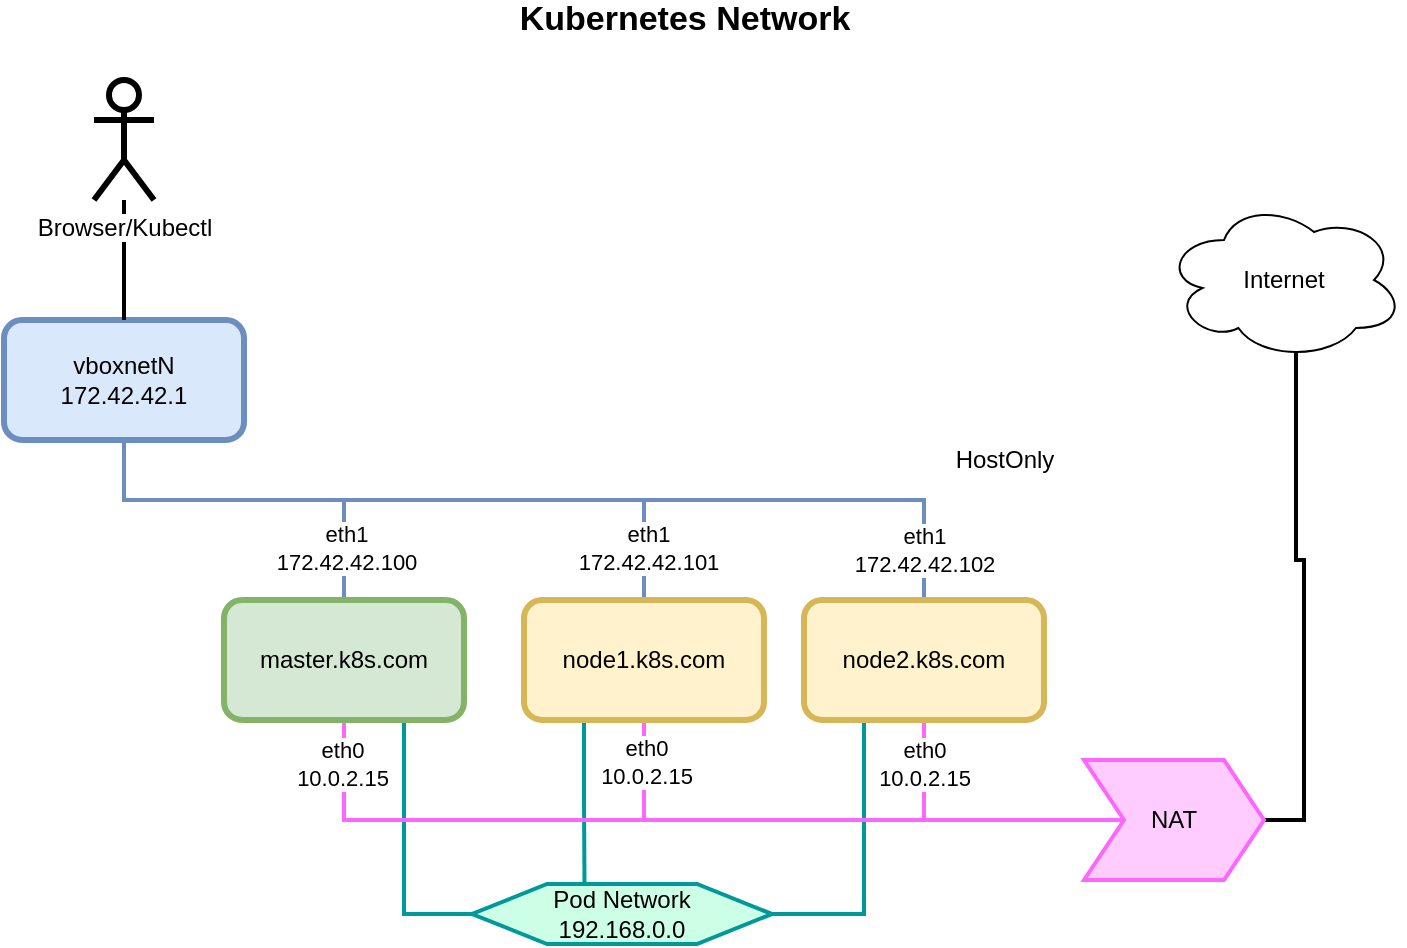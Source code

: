 <mxfile version="13.2.4" type="device"><diagram id="pQgnAQBkR9L3EXSnLv8S" name="Page-1"><mxGraphModel dx="946" dy="577" grid="1" gridSize="10" guides="1" tooltips="1" connect="1" arrows="1" fold="1" page="1" pageScale="1" pageWidth="827" pageHeight="1169" math="0" shadow="0"><root><mxCell id="0"/><mxCell id="1" parent="0"/><mxCell id="RKrOFP0_UI8sJMoLpQlN-37" style="edgeStyle=orthogonalEdgeStyle;rounded=0;orthogonalLoop=1;jettySize=auto;html=1;exitX=0.75;exitY=1;exitDx=0;exitDy=0;entryX=0;entryY=0.5;entryDx=0;entryDy=0;endArrow=none;endFill=0;strokeColor=#009999;strokeWidth=2;" edge="1" parent="1" source="4yjN3DRN_GMJkMONEsgK-41" target="RKrOFP0_UI8sJMoLpQlN-36"><mxGeometry relative="1" as="geometry"/></mxCell><mxCell id="4yjN3DRN_GMJkMONEsgK-17" value="&lt;font style=&quot;font-size: 17px&quot;&gt;&lt;b&gt;Kubernetes Network&lt;/b&gt;&lt;/font&gt;" style="text;html=1;resizable=0;autosize=1;align=center;verticalAlign=middle;points=[];fillColor=none;strokeColor=none;rounded=0;strokeWidth=2;" parent="1" vertex="1"><mxGeometry x="280" y="160" width="180" height="20" as="geometry"/></mxCell><mxCell id="4yjN3DRN_GMJkMONEsgK-34" value="vboxnetN&lt;br&gt;172.42.42.1" style="rounded=1;whiteSpace=wrap;html=1;fillColor=#dae8fc;strokeColor=#6c8ebf;strokeWidth=3;" parent="1" vertex="1"><mxGeometry x="30" y="320" width="120" height="60" as="geometry"/></mxCell><mxCell id="RKrOFP0_UI8sJMoLpQlN-7" style="edgeStyle=orthogonalEdgeStyle;rounded=0;orthogonalLoop=1;jettySize=auto;html=1;exitX=0.5;exitY=1;exitDx=0;exitDy=0;endArrow=none;endFill=0;strokeWidth=2;strokeColor=#FF66FF;" edge="1" parent="1" source="4yjN3DRN_GMJkMONEsgK-35"><mxGeometry relative="1" as="geometry"><mxPoint x="350" y="570" as="targetPoint"/></mxGeometry></mxCell><mxCell id="RKrOFP0_UI8sJMoLpQlN-10" value="eth0&lt;br&gt;10.0.2.15" style="edgeLabel;html=1;align=center;verticalAlign=middle;resizable=0;points=[];" vertex="1" connectable="0" parent="RKrOFP0_UI8sJMoLpQlN-7"><mxGeometry x="-0.533" y="1" relative="1" as="geometry"><mxPoint y="9" as="offset"/></mxGeometry></mxCell><mxCell id="RKrOFP0_UI8sJMoLpQlN-24" style="edgeStyle=orthogonalEdgeStyle;rounded=0;orthogonalLoop=1;jettySize=auto;html=1;exitX=0.5;exitY=0;exitDx=0;exitDy=0;strokeColor=#6C8EBF;endArrow=none;endFill=0;strokeWidth=2;" edge="1" parent="1" source="4yjN3DRN_GMJkMONEsgK-35"><mxGeometry relative="1" as="geometry"><mxPoint x="350" y="410" as="targetPoint"/></mxGeometry></mxCell><mxCell id="RKrOFP0_UI8sJMoLpQlN-27" value="eth1&lt;br&gt;172.42.42.101" style="edgeLabel;html=1;align=center;verticalAlign=middle;resizable=0;points=[];" vertex="1" connectable="0" parent="RKrOFP0_UI8sJMoLpQlN-24"><mxGeometry x="0.2" y="-1" relative="1" as="geometry"><mxPoint y="4" as="offset"/></mxGeometry></mxCell><mxCell id="RKrOFP0_UI8sJMoLpQlN-41" style="edgeStyle=orthogonalEdgeStyle;rounded=0;orthogonalLoop=1;jettySize=auto;html=1;exitX=0.25;exitY=1;exitDx=0;exitDy=0;entryX=0.375;entryY=0;entryDx=0;entryDy=0;endArrow=none;endFill=0;strokeColor=#009999;strokeWidth=2;" edge="1" parent="1" source="4yjN3DRN_GMJkMONEsgK-35" target="RKrOFP0_UI8sJMoLpQlN-36"><mxGeometry relative="1" as="geometry"/></mxCell><mxCell id="4yjN3DRN_GMJkMONEsgK-35" value="node1.k8s.com" style="rounded=1;whiteSpace=wrap;html=1;fillColor=#fff2cc;strokeColor=#d6b656;strokeWidth=3;" parent="1" vertex="1"><mxGeometry x="290" y="460" width="120" height="60" as="geometry"/></mxCell><mxCell id="RKrOFP0_UI8sJMoLpQlN-8" style="edgeStyle=orthogonalEdgeStyle;rounded=0;orthogonalLoop=1;jettySize=auto;html=1;exitX=0.5;exitY=1;exitDx=0;exitDy=0;endArrow=none;endFill=0;strokeWidth=2;strokeColor=#FF66FF;" edge="1" parent="1" source="4yjN3DRN_GMJkMONEsgK-36"><mxGeometry relative="1" as="geometry"><mxPoint x="490" y="570" as="targetPoint"/></mxGeometry></mxCell><mxCell id="RKrOFP0_UI8sJMoLpQlN-11" value="eth0&lt;br&gt;10.0.2.15" style="edgeLabel;html=1;align=center;verticalAlign=middle;resizable=0;points=[];" vertex="1" connectable="0" parent="RKrOFP0_UI8sJMoLpQlN-8"><mxGeometry x="-0.133" relative="1" as="geometry"><mxPoint as="offset"/></mxGeometry></mxCell><mxCell id="RKrOFP0_UI8sJMoLpQlN-21" style="edgeStyle=orthogonalEdgeStyle;rounded=0;orthogonalLoop=1;jettySize=auto;html=1;entryX=0.5;entryY=1;entryDx=0;entryDy=0;endArrow=none;endFill=0;strokeColor=#6C8EBF;strokeWidth=2;" edge="1" parent="1" source="4yjN3DRN_GMJkMONEsgK-36" target="4yjN3DRN_GMJkMONEsgK-34"><mxGeometry relative="1" as="geometry"><Array as="points"><mxPoint x="490" y="410"/><mxPoint x="90" y="410"/></Array></mxGeometry></mxCell><mxCell id="RKrOFP0_UI8sJMoLpQlN-28" value="eth1&lt;br&gt;172.42.42.102" style="edgeLabel;html=1;align=center;verticalAlign=middle;resizable=0;points=[];" vertex="1" connectable="0" parent="RKrOFP0_UI8sJMoLpQlN-21"><mxGeometry x="-0.925" relative="1" as="geometry"><mxPoint y="-7" as="offset"/></mxGeometry></mxCell><mxCell id="RKrOFP0_UI8sJMoLpQlN-39" style="edgeStyle=orthogonalEdgeStyle;rounded=0;orthogonalLoop=1;jettySize=auto;html=1;exitX=0.25;exitY=1;exitDx=0;exitDy=0;entryX=1;entryY=0.5;entryDx=0;entryDy=0;endArrow=none;endFill=0;strokeColor=#009999;strokeWidth=2;" edge="1" parent="1" source="4yjN3DRN_GMJkMONEsgK-36" target="RKrOFP0_UI8sJMoLpQlN-36"><mxGeometry relative="1" as="geometry"/></mxCell><mxCell id="4yjN3DRN_GMJkMONEsgK-36" value="node2.k8s.com" style="rounded=1;whiteSpace=wrap;html=1;fillColor=#fff2cc;strokeColor=#d6b656;strokeWidth=3;" parent="1" vertex="1"><mxGeometry x="430" y="460" width="120" height="60" as="geometry"/></mxCell><mxCell id="RKrOFP0_UI8sJMoLpQlN-13" style="edgeStyle=orthogonalEdgeStyle;rounded=0;orthogonalLoop=1;jettySize=auto;html=1;exitX=0.5;exitY=1;exitDx=0;exitDy=0;entryX=0;entryY=0.5;entryDx=0;entryDy=0;endArrow=none;endFill=0;strokeColor=#FF66FF;strokeWidth=2;" edge="1" parent="1" source="4yjN3DRN_GMJkMONEsgK-41" target="RKrOFP0_UI8sJMoLpQlN-3"><mxGeometry relative="1" as="geometry"><Array as="points"><mxPoint x="200" y="570"/></Array></mxGeometry></mxCell><mxCell id="RKrOFP0_UI8sJMoLpQlN-14" value="eth0&lt;br&gt;10.0.2.15" style="edgeLabel;html=1;align=center;verticalAlign=middle;resizable=0;points=[];" vertex="1" connectable="0" parent="RKrOFP0_UI8sJMoLpQlN-13"><mxGeometry x="-0.879" y="-1" relative="1" as="geometry"><mxPoint y="-5" as="offset"/></mxGeometry></mxCell><mxCell id="RKrOFP0_UI8sJMoLpQlN-25" style="edgeStyle=orthogonalEdgeStyle;rounded=0;orthogonalLoop=1;jettySize=auto;html=1;exitX=0.5;exitY=0;exitDx=0;exitDy=0;endArrow=none;endFill=0;strokeWidth=2;strokeColor=#6C8EBF;" edge="1" parent="1" source="4yjN3DRN_GMJkMONEsgK-41"><mxGeometry relative="1" as="geometry"><mxPoint x="200" y="410" as="targetPoint"/></mxGeometry></mxCell><mxCell id="RKrOFP0_UI8sJMoLpQlN-26" value="eth1&lt;br&gt;172.42.42.100" style="edgeLabel;html=1;align=center;verticalAlign=middle;resizable=0;points=[];" vertex="1" connectable="0" parent="RKrOFP0_UI8sJMoLpQlN-25"><mxGeometry x="-0.12" y="-1" relative="1" as="geometry"><mxPoint y="-4" as="offset"/></mxGeometry></mxCell><mxCell id="4yjN3DRN_GMJkMONEsgK-41" value="master.k8s.com" style="rounded=1;whiteSpace=wrap;html=1;fillColor=#d5e8d4;strokeColor=#82b366;strokeWidth=3;" parent="1" vertex="1"><mxGeometry x="140" y="460" width="120" height="60" as="geometry"/></mxCell><mxCell id="RKrOFP0_UI8sJMoLpQlN-30" style="edgeStyle=orthogonalEdgeStyle;rounded=0;orthogonalLoop=1;jettySize=auto;html=1;entryX=0.5;entryY=0;entryDx=0;entryDy=0;endArrow=none;endFill=0;strokeColor=#000000;strokeWidth=2;" edge="1" parent="1" source="4yjN3DRN_GMJkMONEsgK-45" target="4yjN3DRN_GMJkMONEsgK-34"><mxGeometry relative="1" as="geometry"/></mxCell><mxCell id="4yjN3DRN_GMJkMONEsgK-45" value="Browser/Kubectl" style="shape=umlActor;verticalLabelPosition=bottom;labelBackgroundColor=#ffffff;verticalAlign=top;html=1;outlineConnect=0;strokeWidth=3;" parent="1" vertex="1"><mxGeometry x="75" y="200" width="30" height="60" as="geometry"/></mxCell><mxCell id="RKrOFP0_UI8sJMoLpQlN-2" value="Internet" style="ellipse;shape=cloud;whiteSpace=wrap;html=1;" vertex="1" parent="1"><mxGeometry x="610" y="260" width="120" height="80" as="geometry"/></mxCell><mxCell id="RKrOFP0_UI8sJMoLpQlN-31" style="edgeStyle=orthogonalEdgeStyle;rounded=0;orthogonalLoop=1;jettySize=auto;html=1;exitX=1;exitY=0.5;exitDx=0;exitDy=0;entryX=0.55;entryY=0.95;entryDx=0;entryDy=0;entryPerimeter=0;endArrow=none;endFill=0;strokeColor=#000000;strokeWidth=2;" edge="1" parent="1" source="RKrOFP0_UI8sJMoLpQlN-3" target="RKrOFP0_UI8sJMoLpQlN-2"><mxGeometry relative="1" as="geometry"/></mxCell><mxCell id="RKrOFP0_UI8sJMoLpQlN-3" value="NAT" style="shape=step;perimeter=stepPerimeter;whiteSpace=wrap;html=1;fixedSize=1;fillColor=#FFCCFF;strokeColor=#FF66FF;strokeWidth=2;" vertex="1" parent="1"><mxGeometry x="570" y="540" width="90" height="60" as="geometry"/></mxCell><mxCell id="RKrOFP0_UI8sJMoLpQlN-29" value="HostOnly" style="text;html=1;align=center;verticalAlign=middle;resizable=0;points=[];autosize=1;" vertex="1" parent="1"><mxGeometry x="500" y="380" width="60" height="20" as="geometry"/></mxCell><mxCell id="RKrOFP0_UI8sJMoLpQlN-36" value="Pod&amp;nbsp;Network&lt;br&gt;192.168.0.0" style="shape=hexagon;perimeter=hexagonPerimeter2;whiteSpace=wrap;html=1;strokeColor=#009999;strokeWidth=2;fillColor=#CCFFE6;" vertex="1" parent="1"><mxGeometry x="264" y="602" width="150" height="30" as="geometry"/></mxCell></root></mxGraphModel></diagram></mxfile>